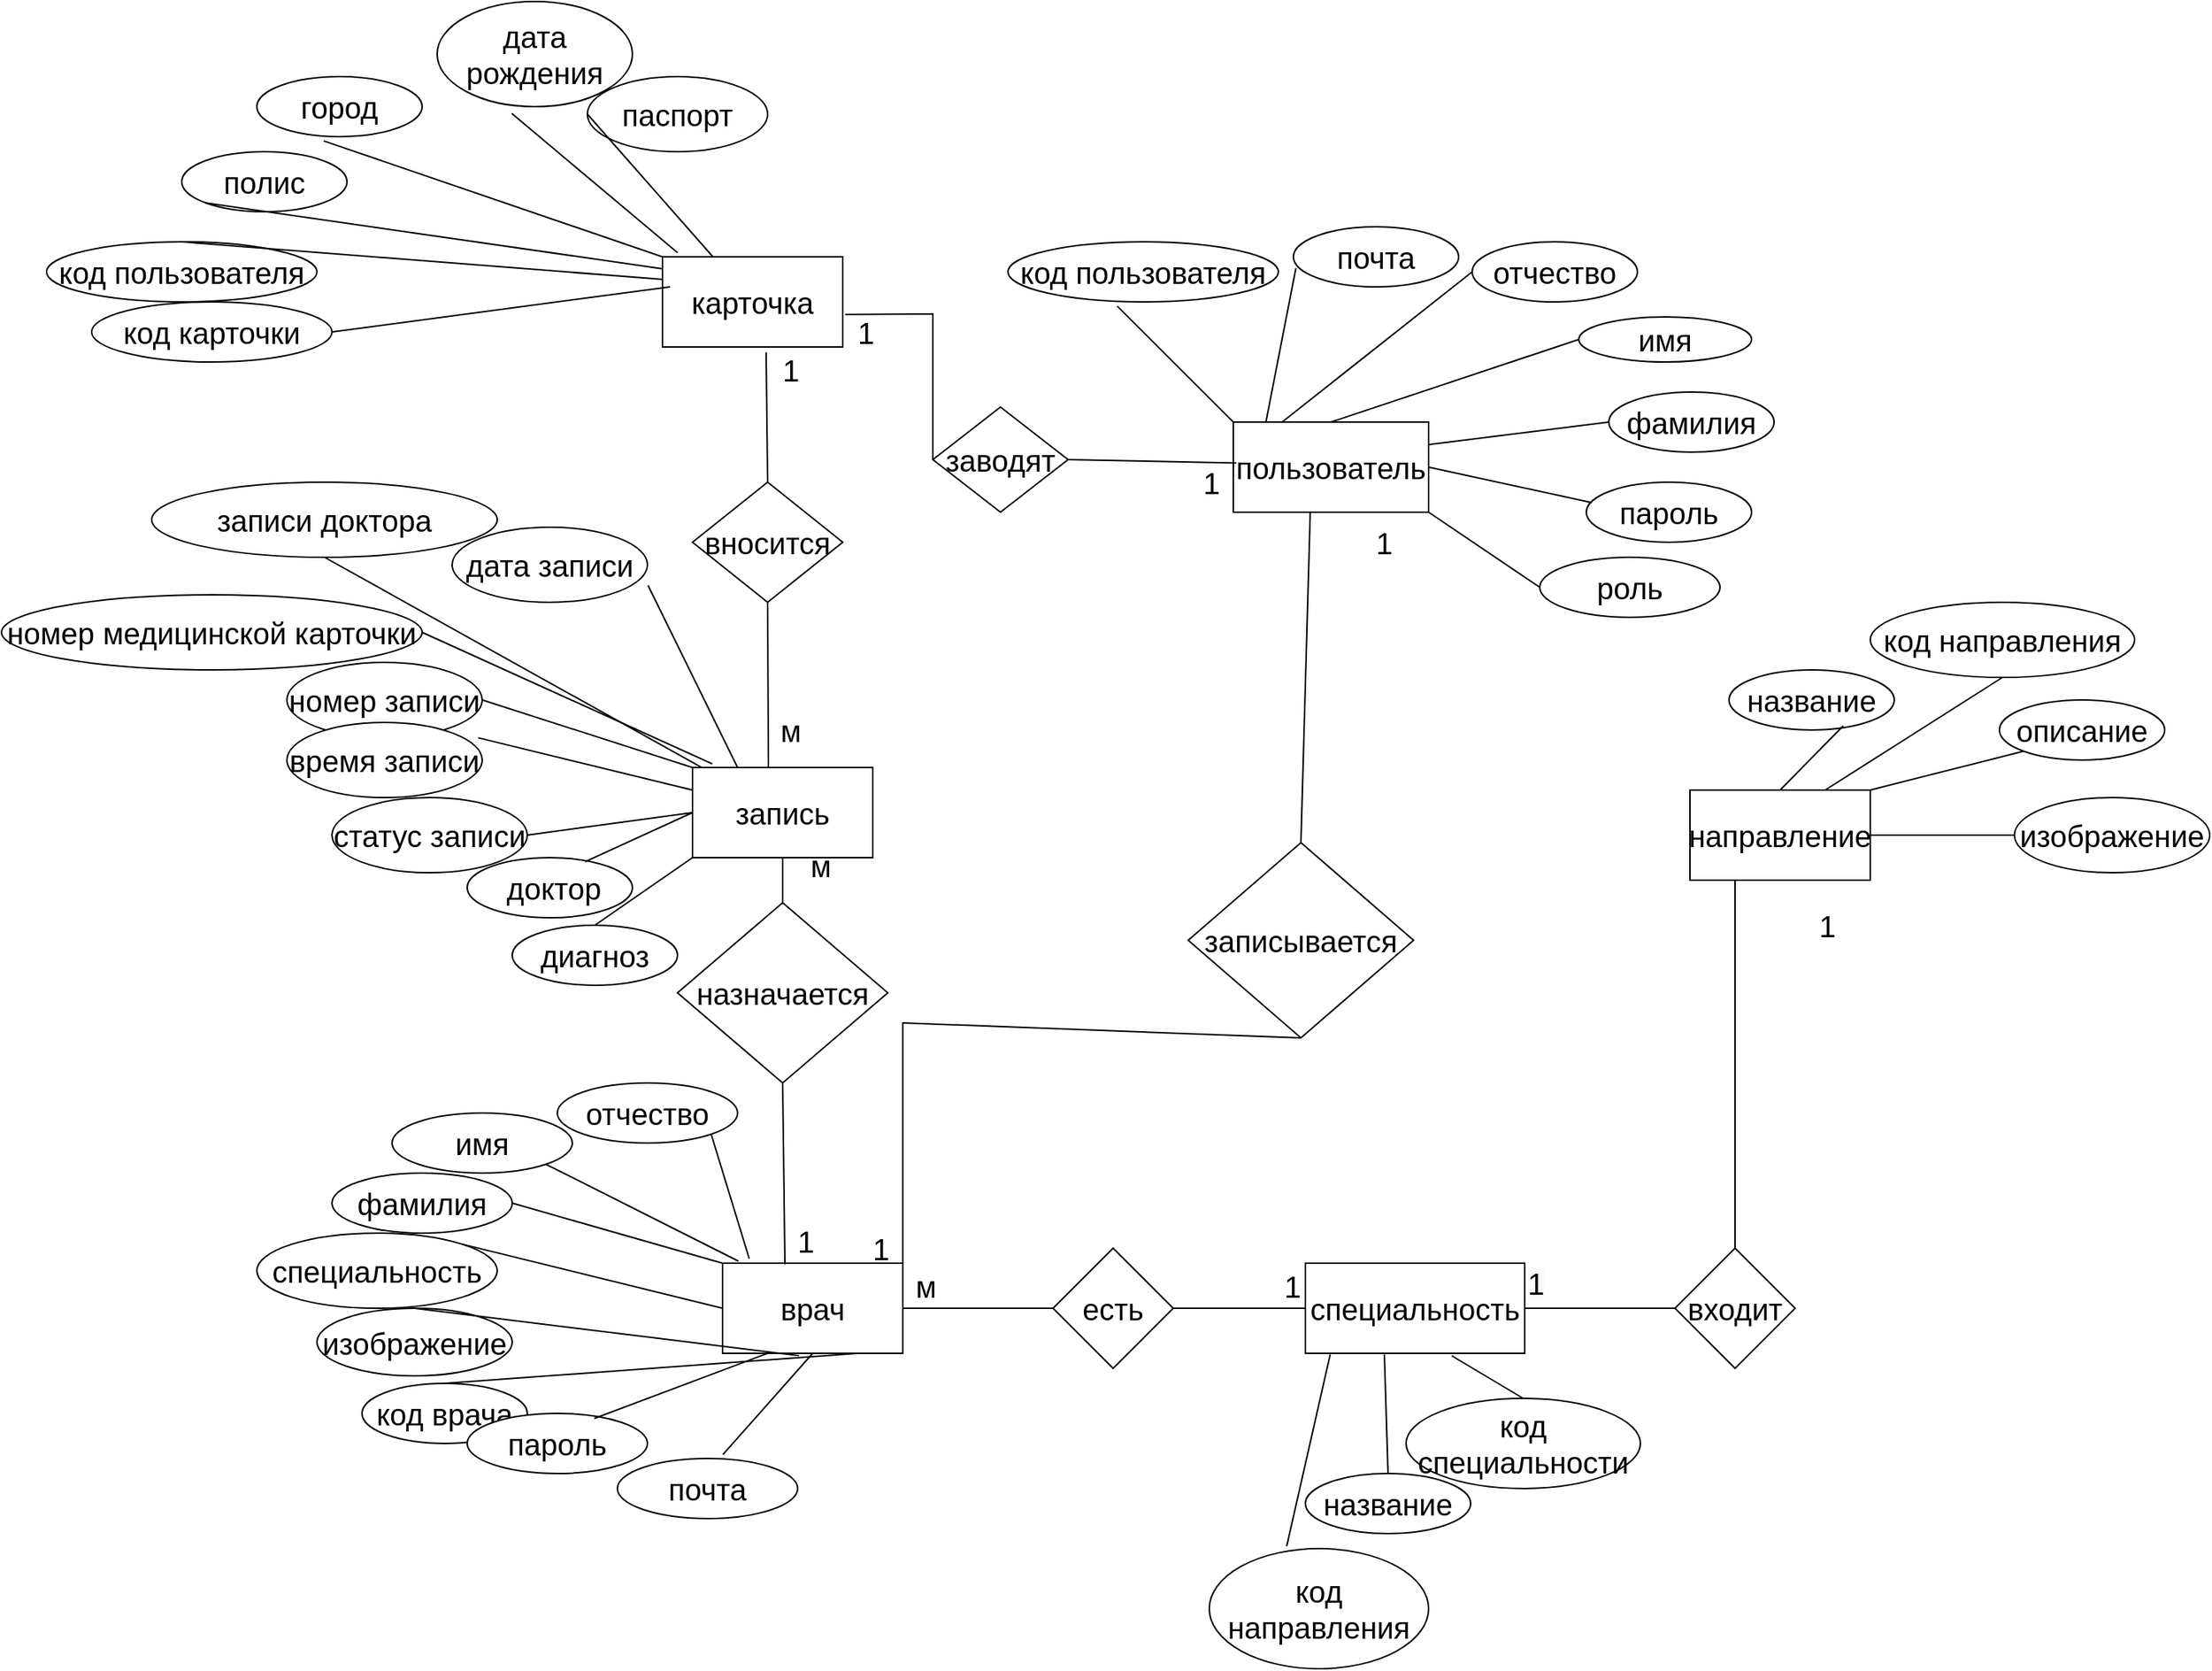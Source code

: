 <mxfile version="24.5.1" type="device">
  <diagram id="C5RBs43oDa-KdzZeNtuy" name="Page-1">
    <mxGraphModel dx="2736" dy="2298" grid="1" gridSize="10" guides="1" tooltips="1" connect="1" arrows="1" fold="1" page="1" pageScale="1" pageWidth="827" pageHeight="1169" math="0" shadow="0">
      <root>
        <mxCell id="WIyWlLk6GJQsqaUBKTNV-0" />
        <mxCell id="WIyWlLk6GJQsqaUBKTNV-1" parent="WIyWlLk6GJQsqaUBKTNV-0" />
        <mxCell id="fLtGwt295DTugF5iX0_y-0" value="пользователь" style="rounded=0;whiteSpace=wrap;html=1;fontSize=20;" parent="WIyWlLk6GJQsqaUBKTNV-1" vertex="1">
          <mxGeometry x="210" y="50" width="130" height="60" as="geometry" />
        </mxCell>
        <mxCell id="fLtGwt295DTugF5iX0_y-1" value="карточка" style="rounded=0;whiteSpace=wrap;html=1;fontSize=20;" parent="WIyWlLk6GJQsqaUBKTNV-1" vertex="1">
          <mxGeometry x="-170" y="-60" width="120" height="60" as="geometry" />
        </mxCell>
        <mxCell id="fLtGwt295DTugF5iX0_y-2" value="врач" style="rounded=0;whiteSpace=wrap;html=1;fontSize=20;" parent="WIyWlLk6GJQsqaUBKTNV-1" vertex="1">
          <mxGeometry x="-130" y="610" width="120" height="60" as="geometry" />
        </mxCell>
        <mxCell id="fLtGwt295DTugF5iX0_y-3" value="специальность" style="rounded=0;whiteSpace=wrap;html=1;fontSize=20;" parent="WIyWlLk6GJQsqaUBKTNV-1" vertex="1">
          <mxGeometry x="258" y="610" width="146" height="60" as="geometry" />
        </mxCell>
        <mxCell id="fLtGwt295DTugF5iX0_y-4" value="запись" style="rounded=0;whiteSpace=wrap;html=1;fontSize=20;" parent="WIyWlLk6GJQsqaUBKTNV-1" vertex="1">
          <mxGeometry x="-150" y="280" width="120" height="60" as="geometry" />
        </mxCell>
        <mxCell id="fLtGwt295DTugF5iX0_y-5" value="есть" style="rhombus;whiteSpace=wrap;html=1;fontSize=20;" parent="WIyWlLk6GJQsqaUBKTNV-1" vertex="1">
          <mxGeometry x="90" y="600" width="80" height="80" as="geometry" />
        </mxCell>
        <mxCell id="fLtGwt295DTugF5iX0_y-6" value="" style="endArrow=none;html=1;rounded=0;entryX=0;entryY=0.5;entryDx=0;entryDy=0;exitX=1;exitY=0.5;exitDx=0;exitDy=0;fontSize=20;" parent="WIyWlLk6GJQsqaUBKTNV-1" source="fLtGwt295DTugF5iX0_y-2" target="fLtGwt295DTugF5iX0_y-5" edge="1">
          <mxGeometry width="50" height="50" relative="1" as="geometry">
            <mxPoint x="150" y="620" as="sourcePoint" />
            <mxPoint x="200" y="570" as="targetPoint" />
          </mxGeometry>
        </mxCell>
        <mxCell id="fLtGwt295DTugF5iX0_y-7" value="" style="endArrow=none;html=1;rounded=0;entryX=0;entryY=0.5;entryDx=0;entryDy=0;exitX=1;exitY=0.5;exitDx=0;exitDy=0;fontSize=20;" parent="WIyWlLk6GJQsqaUBKTNV-1" source="fLtGwt295DTugF5iX0_y-5" target="fLtGwt295DTugF5iX0_y-3" edge="1">
          <mxGeometry width="50" height="50" relative="1" as="geometry">
            <mxPoint x="290" y="620" as="sourcePoint" />
            <mxPoint x="340" y="570" as="targetPoint" />
          </mxGeometry>
        </mxCell>
        <mxCell id="fLtGwt295DTugF5iX0_y-8" value="записывается" style="rhombus;whiteSpace=wrap;html=1;fontSize=20;" parent="WIyWlLk6GJQsqaUBKTNV-1" vertex="1">
          <mxGeometry x="180" y="330" width="150" height="130" as="geometry" />
        </mxCell>
        <mxCell id="fLtGwt295DTugF5iX0_y-9" value="" style="endArrow=none;html=1;rounded=0;entryX=0.394;entryY=0.996;entryDx=0;entryDy=0;exitX=0.5;exitY=0;exitDx=0;exitDy=0;entryPerimeter=0;fontSize=20;" parent="WIyWlLk6GJQsqaUBKTNV-1" source="fLtGwt295DTugF5iX0_y-8" target="fLtGwt295DTugF5iX0_y-0" edge="1">
          <mxGeometry width="50" height="50" relative="1" as="geometry">
            <mxPoint x="170" y="370" as="sourcePoint" />
            <mxPoint x="80" y="70" as="targetPoint" />
          </mxGeometry>
        </mxCell>
        <mxCell id="fLtGwt295DTugF5iX0_y-10" value="" style="endArrow=none;html=1;rounded=0;entryX=0.5;entryY=1;entryDx=0;entryDy=0;exitX=1;exitY=0;exitDx=0;exitDy=0;fontSize=20;" parent="WIyWlLk6GJQsqaUBKTNV-1" source="fLtGwt295DTugF5iX0_y-2" target="fLtGwt295DTugF5iX0_y-8" edge="1">
          <mxGeometry width="50" height="50" relative="1" as="geometry">
            <mxPoint x="-90" y="160" as="sourcePoint" />
            <mxPoint x="-40" y="110" as="targetPoint" />
            <Array as="points">
              <mxPoint x="-10" y="450" />
            </Array>
          </mxGeometry>
        </mxCell>
        <mxCell id="fLtGwt295DTugF5iX0_y-11" value="назначается" style="rhombus;whiteSpace=wrap;html=1;fontSize=20;" parent="WIyWlLk6GJQsqaUBKTNV-1" vertex="1">
          <mxGeometry x="-160" y="370" width="140" height="120" as="geometry" />
        </mxCell>
        <mxCell id="fLtGwt295DTugF5iX0_y-12" value="" style="endArrow=none;html=1;rounded=0;entryX=0.5;entryY=1;entryDx=0;entryDy=0;exitX=0.346;exitY=0.012;exitDx=0;exitDy=0;exitPerimeter=0;fontSize=20;" parent="WIyWlLk6GJQsqaUBKTNV-1" source="fLtGwt295DTugF5iX0_y-2" target="fLtGwt295DTugF5iX0_y-11" edge="1">
          <mxGeometry width="50" height="50" relative="1" as="geometry">
            <mxPoint x="-60" y="590" as="sourcePoint" />
            <mxPoint x="-70" y="530" as="targetPoint" />
            <Array as="points" />
          </mxGeometry>
        </mxCell>
        <mxCell id="fLtGwt295DTugF5iX0_y-13" value="" style="endArrow=none;html=1;rounded=0;entryX=0.5;entryY=1;entryDx=0;entryDy=0;exitX=0.5;exitY=0;exitDx=0;exitDy=0;fontSize=20;" parent="WIyWlLk6GJQsqaUBKTNV-1" source="fLtGwt295DTugF5iX0_y-11" target="fLtGwt295DTugF5iX0_y-4" edge="1">
          <mxGeometry width="50" height="50" relative="1" as="geometry">
            <mxPoint x="-80" y="360" as="sourcePoint" />
            <mxPoint x="-30" y="310" as="targetPoint" />
          </mxGeometry>
        </mxCell>
        <mxCell id="fLtGwt295DTugF5iX0_y-14" value="вносится" style="rhombus;whiteSpace=wrap;html=1;fontSize=20;" parent="WIyWlLk6GJQsqaUBKTNV-1" vertex="1">
          <mxGeometry x="-150" y="90" width="100" height="80" as="geometry" />
        </mxCell>
        <mxCell id="fLtGwt295DTugF5iX0_y-15" value="заводят" style="rhombus;whiteSpace=wrap;html=1;fontSize=20;" parent="WIyWlLk6GJQsqaUBKTNV-1" vertex="1">
          <mxGeometry x="10" y="40" width="90" height="70" as="geometry" />
        </mxCell>
        <mxCell id="fLtGwt295DTugF5iX0_y-16" value="" style="endArrow=none;html=1;rounded=0;entryX=1.067;entryY=0.181;entryDx=0;entryDy=0;exitX=1;exitY=0.5;exitDx=0;exitDy=0;entryPerimeter=0;fontSize=20;" parent="WIyWlLk6GJQsqaUBKTNV-1" source="fLtGwt295DTugF5iX0_y-15" target="fLtGwt295DTugF5iX0_y-24" edge="1">
          <mxGeometry width="50" height="50" relative="1" as="geometry">
            <mxPoint x="140" y="130" as="sourcePoint" />
            <mxPoint x="190" y="80" as="targetPoint" />
          </mxGeometry>
        </mxCell>
        <mxCell id="fLtGwt295DTugF5iX0_y-17" value="" style="endArrow=none;html=1;rounded=0;entryX=0.575;entryY=1.061;entryDx=0;entryDy=0;exitX=0.5;exitY=0;exitDx=0;exitDy=0;entryPerimeter=0;fontSize=20;" parent="WIyWlLk6GJQsqaUBKTNV-1" source="fLtGwt295DTugF5iX0_y-14" target="fLtGwt295DTugF5iX0_y-1" edge="1">
          <mxGeometry width="50" height="50" relative="1" as="geometry">
            <mxPoint x="140" y="220" as="sourcePoint" />
            <mxPoint x="210" y="170" as="targetPoint" />
          </mxGeometry>
        </mxCell>
        <mxCell id="fLtGwt295DTugF5iX0_y-18" value="" style="endArrow=none;html=1;rounded=0;entryX=0.5;entryY=1;entryDx=0;entryDy=0;exitX=0.421;exitY=-0.006;exitDx=0;exitDy=0;exitPerimeter=0;fontSize=20;" parent="WIyWlLk6GJQsqaUBKTNV-1" source="fLtGwt295DTugF5iX0_y-4" target="fLtGwt295DTugF5iX0_y-14" edge="1">
          <mxGeometry width="50" height="50" relative="1" as="geometry">
            <mxPoint x="-20" y="190" as="sourcePoint" />
            <mxPoint x="30" y="140" as="targetPoint" />
          </mxGeometry>
        </mxCell>
        <mxCell id="fLtGwt295DTugF5iX0_y-20" value="" style="endArrow=none;html=1;rounded=0;entryX=0;entryY=0.5;entryDx=0;entryDy=0;exitX=1.014;exitY=0.639;exitDx=0;exitDy=0;exitPerimeter=0;fontSize=20;" parent="WIyWlLk6GJQsqaUBKTNV-1" source="fLtGwt295DTugF5iX0_y-1" target="fLtGwt295DTugF5iX0_y-15" edge="1">
          <mxGeometry width="50" height="50" relative="1" as="geometry">
            <mxPoint x="160" y="220" as="sourcePoint" />
            <mxPoint x="210" y="170" as="targetPoint" />
            <Array as="points">
              <mxPoint x="10" y="-22" />
            </Array>
          </mxGeometry>
        </mxCell>
        <mxCell id="fLtGwt295DTugF5iX0_y-21" value="1" style="text;html=1;align=center;verticalAlign=middle;resizable=0;points=[];autosize=1;strokeColor=none;fillColor=none;fontSize=20;" parent="WIyWlLk6GJQsqaUBKTNV-1" vertex="1">
          <mxGeometry x="-100" y="-5" width="30" height="40" as="geometry" />
        </mxCell>
        <mxCell id="fLtGwt295DTugF5iX0_y-23" value="м" style="text;html=1;align=center;verticalAlign=middle;resizable=0;points=[];autosize=1;strokeColor=none;fillColor=none;fontSize=20;" parent="WIyWlLk6GJQsqaUBKTNV-1" vertex="1">
          <mxGeometry x="-105" y="235" width="40" height="40" as="geometry" />
        </mxCell>
        <mxCell id="fLtGwt295DTugF5iX0_y-24" value="1" style="text;html=1;align=center;verticalAlign=middle;resizable=0;points=[];autosize=1;strokeColor=none;fillColor=none;fontSize=20;" parent="WIyWlLk6GJQsqaUBKTNV-1" vertex="1">
          <mxGeometry x="180" y="70" width="30" height="40" as="geometry" />
        </mxCell>
        <mxCell id="fLtGwt295DTugF5iX0_y-27" value="м" style="text;html=1;align=center;verticalAlign=middle;resizable=0;points=[];autosize=1;strokeColor=none;fillColor=none;fontSize=20;" parent="WIyWlLk6GJQsqaUBKTNV-1" vertex="1">
          <mxGeometry x="-85" y="325" width="40" height="40" as="geometry" />
        </mxCell>
        <mxCell id="fLtGwt295DTugF5iX0_y-28" value="1" style="text;html=1;align=center;verticalAlign=middle;resizable=0;points=[];autosize=1;strokeColor=none;fillColor=none;fontSize=20;" parent="WIyWlLk6GJQsqaUBKTNV-1" vertex="1">
          <mxGeometry x="-90" y="575" width="30" height="40" as="geometry" />
        </mxCell>
        <mxCell id="fLtGwt295DTugF5iX0_y-29" value="м" style="text;html=1;align=center;verticalAlign=middle;resizable=0;points=[];autosize=1;strokeColor=none;fillColor=none;fontSize=20;" parent="WIyWlLk6GJQsqaUBKTNV-1" vertex="1">
          <mxGeometry x="-15" y="605" width="40" height="40" as="geometry" />
        </mxCell>
        <mxCell id="fLtGwt295DTugF5iX0_y-30" value="1" style="text;html=1;align=center;verticalAlign=middle;resizable=0;points=[];autosize=1;strokeColor=none;fillColor=none;fontSize=20;" parent="WIyWlLk6GJQsqaUBKTNV-1" vertex="1">
          <mxGeometry x="234" y="605" width="30" height="40" as="geometry" />
        </mxCell>
        <mxCell id="fLtGwt295DTugF5iX0_y-31" value="дата рождения" style="ellipse;whiteSpace=wrap;html=1;fontSize=20;" parent="WIyWlLk6GJQsqaUBKTNV-1" vertex="1">
          <mxGeometry x="-320" y="-230" width="130" height="70" as="geometry" />
        </mxCell>
        <mxCell id="fLtGwt295DTugF5iX0_y-32" value="фамилия" style="ellipse;whiteSpace=wrap;html=1;fontSize=20;" parent="WIyWlLk6GJQsqaUBKTNV-1" vertex="1">
          <mxGeometry x="460" y="30" width="110" height="40" as="geometry" />
        </mxCell>
        <mxCell id="fLtGwt295DTugF5iX0_y-33" value="почта" style="ellipse;whiteSpace=wrap;html=1;fontSize=20;" parent="WIyWlLk6GJQsqaUBKTNV-1" vertex="1">
          <mxGeometry x="250" y="-80" width="110" height="40" as="geometry" />
        </mxCell>
        <mxCell id="fLtGwt295DTugF5iX0_y-34" value="пароль" style="ellipse;whiteSpace=wrap;html=1;fontSize=20;" parent="WIyWlLk6GJQsqaUBKTNV-1" vertex="1">
          <mxGeometry x="445" y="90" width="110" height="40" as="geometry" />
        </mxCell>
        <mxCell id="fLtGwt295DTugF5iX0_y-35" value="" style="endArrow=none;html=1;rounded=0;entryX=0.033;entryY=0.34;entryDx=0;entryDy=0;entryPerimeter=0;exitX=1;exitY=0.5;exitDx=0;exitDy=0;fontSize=20;" parent="WIyWlLk6GJQsqaUBKTNV-1" source="fLtGwt295DTugF5iX0_y-0" target="fLtGwt295DTugF5iX0_y-34" edge="1">
          <mxGeometry width="50" height="50" relative="1" as="geometry">
            <mxPoint x="340" y="110" as="sourcePoint" />
            <mxPoint x="390" y="60" as="targetPoint" />
          </mxGeometry>
        </mxCell>
        <mxCell id="fLtGwt295DTugF5iX0_y-36" value="" style="endArrow=none;html=1;rounded=0;entryX=0;entryY=0.5;entryDx=0;entryDy=0;exitX=1;exitY=0.25;exitDx=0;exitDy=0;fontSize=20;" parent="WIyWlLk6GJQsqaUBKTNV-1" source="fLtGwt295DTugF5iX0_y-0" target="fLtGwt295DTugF5iX0_y-32" edge="1">
          <mxGeometry width="50" height="50" relative="1" as="geometry">
            <mxPoint x="340" y="100" as="sourcePoint" />
            <mxPoint x="390" y="50" as="targetPoint" />
          </mxGeometry>
        </mxCell>
        <mxCell id="fLtGwt295DTugF5iX0_y-37" value="" style="endArrow=none;html=1;rounded=0;entryX=0.382;entryY=1.065;entryDx=0;entryDy=0;exitX=0.084;exitY=-0.046;exitDx=0;exitDy=0;exitPerimeter=0;fontSize=20;entryPerimeter=0;" parent="WIyWlLk6GJQsqaUBKTNV-1" source="fLtGwt295DTugF5iX0_y-1" target="fLtGwt295DTugF5iX0_y-31" edge="1">
          <mxGeometry width="50" height="50" relative="1" as="geometry">
            <mxPoint x="-550" y="-90" as="sourcePoint" />
            <mxPoint x="-500" y="-140" as="targetPoint" />
          </mxGeometry>
        </mxCell>
        <mxCell id="fLtGwt295DTugF5iX0_y-38" value="" style="endArrow=none;html=1;rounded=0;entryX=0.015;entryY=0.69;entryDx=0;entryDy=0;entryPerimeter=0;exitX=0.167;exitY=0;exitDx=0;exitDy=0;exitPerimeter=0;fontSize=20;" parent="WIyWlLk6GJQsqaUBKTNV-1" source="fLtGwt295DTugF5iX0_y-0" target="fLtGwt295DTugF5iX0_y-33" edge="1">
          <mxGeometry width="50" height="50" relative="1" as="geometry">
            <mxPoint x="170" y="330" as="sourcePoint" />
            <mxPoint x="220" y="280" as="targetPoint" />
          </mxGeometry>
        </mxCell>
        <mxCell id="fLtGwt295DTugF5iX0_y-39" value="код пользователя" style="ellipse;whiteSpace=wrap;html=1;fontSize=20;" parent="WIyWlLk6GJQsqaUBKTNV-1" vertex="1">
          <mxGeometry x="60" y="-70" width="180" height="40" as="geometry" />
        </mxCell>
        <mxCell id="fLtGwt295DTugF5iX0_y-40" value="" style="endArrow=none;html=1;rounded=0;entryX=0.404;entryY=1.07;entryDx=0;entryDy=0;entryPerimeter=0;exitX=0;exitY=0;exitDx=0;exitDy=0;fontSize=20;" parent="WIyWlLk6GJQsqaUBKTNV-1" source="fLtGwt295DTugF5iX0_y-0" target="fLtGwt295DTugF5iX0_y-39" edge="1">
          <mxGeometry width="50" height="50" relative="1" as="geometry">
            <mxPoint x="170" y="250" as="sourcePoint" />
            <mxPoint x="220" y="200" as="targetPoint" />
          </mxGeometry>
        </mxCell>
        <mxCell id="fLtGwt295DTugF5iX0_y-42" value="код специальности" style="ellipse;whiteSpace=wrap;html=1;fontSize=20;" parent="WIyWlLk6GJQsqaUBKTNV-1" vertex="1">
          <mxGeometry x="325" y="700" width="156" height="60" as="geometry" />
        </mxCell>
        <mxCell id="fLtGwt295DTugF5iX0_y-43" value="название" style="ellipse;whiteSpace=wrap;html=1;fontSize=20;" parent="WIyWlLk6GJQsqaUBKTNV-1" vertex="1">
          <mxGeometry x="258" y="750" width="110" height="40" as="geometry" />
        </mxCell>
        <mxCell id="fLtGwt295DTugF5iX0_y-44" value="код направления" style="ellipse;whiteSpace=wrap;html=1;fontSize=20;" parent="WIyWlLk6GJQsqaUBKTNV-1" vertex="1">
          <mxGeometry x="194" y="800" width="146" height="80" as="geometry" />
        </mxCell>
        <mxCell id="fLtGwt295DTugF5iX0_y-49" value="" style="endArrow=none;html=1;rounded=0;exitX=0.5;exitY=0;exitDx=0;exitDy=0;entryX=0.667;entryY=1.027;entryDx=0;entryDy=0;entryPerimeter=0;fontSize=20;" parent="WIyWlLk6GJQsqaUBKTNV-1" source="fLtGwt295DTugF5iX0_y-42" target="fLtGwt295DTugF5iX0_y-3" edge="1">
          <mxGeometry width="50" height="50" relative="1" as="geometry">
            <mxPoint x="304" y="720" as="sourcePoint" />
            <mxPoint x="354" y="660" as="targetPoint" />
          </mxGeometry>
        </mxCell>
        <mxCell id="fLtGwt295DTugF5iX0_y-51" value="" style="endArrow=none;html=1;rounded=0;entryX=0.5;entryY=0;entryDx=0;entryDy=0;exitX=0.36;exitY=1.013;exitDx=0;exitDy=0;exitPerimeter=0;fontSize=20;" parent="WIyWlLk6GJQsqaUBKTNV-1" source="fLtGwt295DTugF5iX0_y-3" target="fLtGwt295DTugF5iX0_y-43" edge="1">
          <mxGeometry width="50" height="50" relative="1" as="geometry">
            <mxPoint x="44" y="630" as="sourcePoint" />
            <mxPoint x="94" y="580" as="targetPoint" />
          </mxGeometry>
        </mxCell>
        <mxCell id="fLtGwt295DTugF5iX0_y-53" value="" style="endArrow=none;html=1;rounded=0;exitX=0.353;exitY=-0.02;exitDx=0;exitDy=0;exitPerimeter=0;entryX=0.113;entryY=1.013;entryDx=0;entryDy=0;entryPerimeter=0;fontSize=20;" parent="WIyWlLk6GJQsqaUBKTNV-1" source="fLtGwt295DTugF5iX0_y-44" target="fLtGwt295DTugF5iX0_y-3" edge="1">
          <mxGeometry width="50" height="50" relative="1" as="geometry">
            <mxPoint x="44" y="630" as="sourcePoint" />
            <mxPoint x="94" y="580" as="targetPoint" />
          </mxGeometry>
        </mxCell>
        <mxCell id="fLtGwt295DTugF5iX0_y-55" value="код карточки" style="ellipse;whiteSpace=wrap;html=1;fontSize=20;" parent="WIyWlLk6GJQsqaUBKTNV-1" vertex="1">
          <mxGeometry x="-550" y="-30" width="160" height="40" as="geometry" />
        </mxCell>
        <mxCell id="fLtGwt295DTugF5iX0_y-57" value="диагноз" style="ellipse;whiteSpace=wrap;html=1;fontSize=20;" parent="WIyWlLk6GJQsqaUBKTNV-1" vertex="1">
          <mxGeometry x="-270" y="385" width="110" height="40" as="geometry" />
        </mxCell>
        <mxCell id="fLtGwt295DTugF5iX0_y-59" value="код пользователя" style="ellipse;whiteSpace=wrap;html=1;fontSize=20;" parent="WIyWlLk6GJQsqaUBKTNV-1" vertex="1">
          <mxGeometry x="-580" y="-70" width="180" height="40" as="geometry" />
        </mxCell>
        <mxCell id="fLtGwt295DTugF5iX0_y-60" value="" style="endArrow=none;html=1;rounded=0;entryX=0.5;entryY=0;entryDx=0;entryDy=0;exitX=0;exitY=0.25;exitDx=0;exitDy=0;fontSize=20;" parent="WIyWlLk6GJQsqaUBKTNV-1" source="fLtGwt295DTugF5iX0_y-1" target="fLtGwt295DTugF5iX0_y-59" edge="1">
          <mxGeometry width="50" height="50" relative="1" as="geometry">
            <mxPoint x="-570" y="-200" as="sourcePoint" />
            <mxPoint x="-520" y="-250" as="targetPoint" />
          </mxGeometry>
        </mxCell>
        <mxCell id="fLtGwt295DTugF5iX0_y-62" value="" style="endArrow=none;html=1;rounded=0;exitX=0.5;exitY=0;exitDx=0;exitDy=0;entryX=0;entryY=1;entryDx=0;entryDy=0;fontSize=20;" parent="WIyWlLk6GJQsqaUBKTNV-1" source="fLtGwt295DTugF5iX0_y-57" target="fLtGwt295DTugF5iX0_y-4" edge="1">
          <mxGeometry width="50" height="50" relative="1" as="geometry">
            <mxPoint x="140" y="220" as="sourcePoint" />
            <mxPoint x="190" y="170" as="targetPoint" />
          </mxGeometry>
        </mxCell>
        <mxCell id="fLtGwt295DTugF5iX0_y-63" value="" style="endArrow=none;html=1;rounded=0;entryX=1;entryY=0.5;entryDx=0;entryDy=0;exitX=0.042;exitY=0.333;exitDx=0;exitDy=0;exitPerimeter=0;fontSize=20;" parent="WIyWlLk6GJQsqaUBKTNV-1" source="fLtGwt295DTugF5iX0_y-1" target="fLtGwt295DTugF5iX0_y-55" edge="1">
          <mxGeometry width="50" height="50" relative="1" as="geometry">
            <mxPoint x="-570" y="-200" as="sourcePoint" />
            <mxPoint x="-520" y="-250" as="targetPoint" />
          </mxGeometry>
        </mxCell>
        <mxCell id="fLtGwt295DTugF5iX0_y-64" value="специальность" style="ellipse;whiteSpace=wrap;html=1;fontSize=20;" parent="WIyWlLk6GJQsqaUBKTNV-1" vertex="1">
          <mxGeometry x="-440" y="590" width="160" height="50" as="geometry" />
        </mxCell>
        <mxCell id="fLtGwt295DTugF5iX0_y-65" value="код врача" style="ellipse;whiteSpace=wrap;html=1;fontSize=20;" parent="WIyWlLk6GJQsqaUBKTNV-1" vertex="1">
          <mxGeometry x="-370" y="690" width="110" height="40" as="geometry" />
        </mxCell>
        <mxCell id="fLtGwt295DTugF5iX0_y-70" value="изображение" style="ellipse;whiteSpace=wrap;html=1;fontSize=20;" parent="WIyWlLk6GJQsqaUBKTNV-1" vertex="1">
          <mxGeometry x="-400" y="640" width="130" height="45" as="geometry" />
        </mxCell>
        <mxCell id="fLtGwt295DTugF5iX0_y-71" value="" style="endArrow=none;html=1;rounded=0;entryX=0.5;entryY=0;entryDx=0;entryDy=0;exitX=0.424;exitY=1.026;exitDx=0;exitDy=0;exitPerimeter=0;fontSize=20;" parent="WIyWlLk6GJQsqaUBKTNV-1" source="fLtGwt295DTugF5iX0_y-2" target="fLtGwt295DTugF5iX0_y-70" edge="1">
          <mxGeometry width="50" height="50" relative="1" as="geometry">
            <mxPoint x="160" y="890" as="sourcePoint" />
            <mxPoint x="210" y="840" as="targetPoint" />
          </mxGeometry>
        </mxCell>
        <mxCell id="fLtGwt295DTugF5iX0_y-72" value="" style="endArrow=none;html=1;rounded=0;exitX=0.5;exitY=0;exitDx=0;exitDy=0;entryX=0.75;entryY=1;entryDx=0;entryDy=0;fontSize=20;" parent="WIyWlLk6GJQsqaUBKTNV-1" source="fLtGwt295DTugF5iX0_y-65" target="fLtGwt295DTugF5iX0_y-2" edge="1">
          <mxGeometry width="50" height="50" relative="1" as="geometry">
            <mxPoint x="160" y="890" as="sourcePoint" />
            <mxPoint x="210" y="840" as="targetPoint" />
          </mxGeometry>
        </mxCell>
        <mxCell id="fLtGwt295DTugF5iX0_y-73" value="" style="endArrow=none;html=1;rounded=0;exitX=1;exitY=0;exitDx=0;exitDy=0;entryX=0;entryY=0.5;entryDx=0;entryDy=0;fontSize=20;" parent="WIyWlLk6GJQsqaUBKTNV-1" source="fLtGwt295DTugF5iX0_y-64" target="fLtGwt295DTugF5iX0_y-2" edge="1">
          <mxGeometry width="50" height="50" relative="1" as="geometry">
            <mxPoint x="160" y="890" as="sourcePoint" />
            <mxPoint x="210" y="840" as="targetPoint" />
          </mxGeometry>
        </mxCell>
        <mxCell id="fLtGwt295DTugF5iX0_y-76" value="номер записи" style="ellipse;whiteSpace=wrap;html=1;fontSize=20;" parent="WIyWlLk6GJQsqaUBKTNV-1" vertex="1">
          <mxGeometry x="-420" y="210" width="130" height="50" as="geometry" />
        </mxCell>
        <mxCell id="fLtGwt295DTugF5iX0_y-77" value="&amp;nbsp;доктор" style="ellipse;whiteSpace=wrap;html=1;fontSize=20;" parent="WIyWlLk6GJQsqaUBKTNV-1" vertex="1">
          <mxGeometry x="-300" y="340" width="110" height="40" as="geometry" />
        </mxCell>
        <mxCell id="fLtGwt295DTugF5iX0_y-78" value="номер медицинской карточки" style="ellipse;whiteSpace=wrap;html=1;fontSize=20;" parent="WIyWlLk6GJQsqaUBKTNV-1" vertex="1">
          <mxGeometry x="-610" y="165" width="280" height="50" as="geometry" />
        </mxCell>
        <mxCell id="fLtGwt295DTugF5iX0_y-79" value="дата записи" style="ellipse;whiteSpace=wrap;html=1;fontSize=20;" parent="WIyWlLk6GJQsqaUBKTNV-1" vertex="1">
          <mxGeometry x="-310" y="120" width="130" height="50" as="geometry" />
        </mxCell>
        <mxCell id="fLtGwt295DTugF5iX0_y-81" value="время записи" style="ellipse;whiteSpace=wrap;html=1;fontSize=20;" parent="WIyWlLk6GJQsqaUBKTNV-1" vertex="1">
          <mxGeometry x="-420" y="250" width="130" height="50" as="geometry" />
        </mxCell>
        <mxCell id="fLtGwt295DTugF5iX0_y-83" value="" style="endArrow=none;html=1;rounded=0;exitX=0.714;exitY=0.068;exitDx=0;exitDy=0;exitPerimeter=0;entryX=0;entryY=0.5;entryDx=0;entryDy=0;fontSize=20;" parent="WIyWlLk6GJQsqaUBKTNV-1" source="fLtGwt295DTugF5iX0_y-77" target="fLtGwt295DTugF5iX0_y-4" edge="1">
          <mxGeometry width="50" height="50" relative="1" as="geometry">
            <mxPoint x="190" y="350" as="sourcePoint" />
            <mxPoint x="240" y="300" as="targetPoint" />
          </mxGeometry>
        </mxCell>
        <mxCell id="fLtGwt295DTugF5iX0_y-84" value="" style="endArrow=none;html=1;rounded=0;exitX=0.979;exitY=0.204;exitDx=0;exitDy=0;exitPerimeter=0;entryX=0;entryY=0.25;entryDx=0;entryDy=0;fontSize=20;" parent="WIyWlLk6GJQsqaUBKTNV-1" source="fLtGwt295DTugF5iX0_y-81" target="fLtGwt295DTugF5iX0_y-4" edge="1">
          <mxGeometry width="50" height="50" relative="1" as="geometry">
            <mxPoint x="190" y="350" as="sourcePoint" />
            <mxPoint x="-150" y="300" as="targetPoint" />
          </mxGeometry>
        </mxCell>
        <mxCell id="fLtGwt295DTugF5iX0_y-85" value="" style="endArrow=none;html=1;rounded=0;exitX=1;exitY=0.5;exitDx=0;exitDy=0;entryX=0;entryY=0;entryDx=0;entryDy=0;fontSize=20;" parent="WIyWlLk6GJQsqaUBKTNV-1" source="fLtGwt295DTugF5iX0_y-76" target="fLtGwt295DTugF5iX0_y-4" edge="1">
          <mxGeometry width="50" height="50" relative="1" as="geometry">
            <mxPoint x="190" y="350" as="sourcePoint" />
            <mxPoint x="240" y="300" as="targetPoint" />
          </mxGeometry>
        </mxCell>
        <mxCell id="fLtGwt295DTugF5iX0_y-86" value="" style="endArrow=none;html=1;rounded=0;exitX=1;exitY=0.5;exitDx=0;exitDy=0;entryX=0.11;entryY=-0.04;entryDx=0;entryDy=0;entryPerimeter=0;fontSize=20;" parent="WIyWlLk6GJQsqaUBKTNV-1" source="fLtGwt295DTugF5iX0_y-78" target="fLtGwt295DTugF5iX0_y-4" edge="1">
          <mxGeometry width="50" height="50" relative="1" as="geometry">
            <mxPoint x="190" y="350" as="sourcePoint" />
            <mxPoint x="240" y="300" as="targetPoint" />
          </mxGeometry>
        </mxCell>
        <mxCell id="fLtGwt295DTugF5iX0_y-87" value="" style="endArrow=none;html=1;rounded=0;exitX=1.003;exitY=0.775;exitDx=0;exitDy=0;exitPerimeter=0;entryX=0.25;entryY=0;entryDx=0;entryDy=0;fontSize=20;" parent="WIyWlLk6GJQsqaUBKTNV-1" source="fLtGwt295DTugF5iX0_y-79" target="fLtGwt295DTugF5iX0_y-4" edge="1">
          <mxGeometry width="50" height="50" relative="1" as="geometry">
            <mxPoint x="190" y="350" as="sourcePoint" />
            <mxPoint x="240" y="300" as="targetPoint" />
          </mxGeometry>
        </mxCell>
        <mxCell id="TH1MmDIYgOjLztTfOu1U-2" value="имя" style="ellipse;whiteSpace=wrap;html=1;fontSize=20;" parent="WIyWlLk6GJQsqaUBKTNV-1" vertex="1">
          <mxGeometry x="440" y="-20" width="115" height="30" as="geometry" />
        </mxCell>
        <mxCell id="TH1MmDIYgOjLztTfOu1U-3" value="" style="endArrow=none;html=1;rounded=0;entryX=0;entryY=0.5;entryDx=0;entryDy=0;exitX=0.5;exitY=0;exitDx=0;exitDy=0;fontSize=20;" parent="WIyWlLk6GJQsqaUBKTNV-1" source="fLtGwt295DTugF5iX0_y-0" target="TH1MmDIYgOjLztTfOu1U-2" edge="1">
          <mxGeometry width="50" height="50" relative="1" as="geometry">
            <mxPoint x="530" y="110.0" as="sourcePoint" />
            <mxPoint x="580" y="65" as="targetPoint" />
          </mxGeometry>
        </mxCell>
        <mxCell id="TH1MmDIYgOjLztTfOu1U-4" value="отчество" style="ellipse;whiteSpace=wrap;html=1;fontSize=20;" parent="WIyWlLk6GJQsqaUBKTNV-1" vertex="1">
          <mxGeometry x="369" y="-70" width="110" height="40" as="geometry" />
        </mxCell>
        <mxCell id="TH1MmDIYgOjLztTfOu1U-5" value="" style="endArrow=none;html=1;rounded=0;entryX=0;entryY=0.5;entryDx=0;entryDy=0;exitX=0.25;exitY=0;exitDx=0;exitDy=0;fontSize=20;" parent="WIyWlLk6GJQsqaUBKTNV-1" source="fLtGwt295DTugF5iX0_y-0" target="TH1MmDIYgOjLztTfOu1U-4" edge="1">
          <mxGeometry width="50" height="50" relative="1" as="geometry">
            <mxPoint x="405" y="57.5" as="sourcePoint" />
            <mxPoint x="455" y="12.5" as="targetPoint" />
          </mxGeometry>
        </mxCell>
        <mxCell id="TH1MmDIYgOjLztTfOu1U-10" value="паспорт" style="ellipse;whiteSpace=wrap;html=1;fontSize=20;" parent="WIyWlLk6GJQsqaUBKTNV-1" vertex="1">
          <mxGeometry x="-220" y="-180" width="120" height="50" as="geometry" />
        </mxCell>
        <mxCell id="TH1MmDIYgOjLztTfOu1U-11" value="" style="endArrow=none;html=1;rounded=0;entryX=0;entryY=0.5;entryDx=0;entryDy=0;fontSize=20;" parent="WIyWlLk6GJQsqaUBKTNV-1" source="fLtGwt295DTugF5iX0_y-1" target="TH1MmDIYgOjLztTfOu1U-10" edge="1">
          <mxGeometry width="50" height="50" relative="1" as="geometry">
            <mxPoint x="-210" y="-262.5" as="sourcePoint" />
            <mxPoint x="-160" y="-307.5" as="targetPoint" />
          </mxGeometry>
        </mxCell>
        <mxCell id="TH1MmDIYgOjLztTfOu1U-12" value="город" style="ellipse;whiteSpace=wrap;html=1;fontSize=20;" parent="WIyWlLk6GJQsqaUBKTNV-1" vertex="1">
          <mxGeometry x="-440" y="-180" width="110" height="40" as="geometry" />
        </mxCell>
        <mxCell id="TH1MmDIYgOjLztTfOu1U-13" value="" style="endArrow=none;html=1;rounded=0;entryX=0.404;entryY=1.07;entryDx=0;entryDy=0;entryPerimeter=0;exitX=0;exitY=0;exitDx=0;exitDy=0;fontSize=20;" parent="WIyWlLk6GJQsqaUBKTNV-1" source="fLtGwt295DTugF5iX0_y-1" target="TH1MmDIYgOjLztTfOu1U-12" edge="1">
          <mxGeometry width="50" height="50" relative="1" as="geometry">
            <mxPoint x="-460" y="-380.0" as="sourcePoint" />
            <mxPoint x="-600" y="-230" as="targetPoint" />
          </mxGeometry>
        </mxCell>
        <mxCell id="TH1MmDIYgOjLztTfOu1U-14" value="" style="endArrow=none;html=1;rounded=0;entryX=0.5;entryY=1;entryDx=0;entryDy=0;fontSize=20;" parent="WIyWlLk6GJQsqaUBKTNV-1" source="fLtGwt295DTugF5iX0_y-4" target="kJmuDE8QeEQOOdniS6ML-0" edge="1">
          <mxGeometry width="50" height="50" relative="1" as="geometry">
            <mxPoint x="130" y="360" as="sourcePoint" />
            <mxPoint x="406.109" y="355.858" as="targetPoint" />
          </mxGeometry>
        </mxCell>
        <mxCell id="TH1MmDIYgOjLztTfOu1U-16" value="полис" style="ellipse;whiteSpace=wrap;html=1;fontSize=20;" parent="WIyWlLk6GJQsqaUBKTNV-1" vertex="1">
          <mxGeometry x="-490" y="-130" width="110" height="40" as="geometry" />
        </mxCell>
        <mxCell id="TH1MmDIYgOjLztTfOu1U-17" value="" style="endArrow=none;html=1;rounded=0;entryX=0;entryY=1;entryDx=0;entryDy=0;exitX=-0.005;exitY=0.131;exitDx=0;exitDy=0;exitPerimeter=0;fontSize=20;" parent="WIyWlLk6GJQsqaUBKTNV-1" source="fLtGwt295DTugF5iX0_y-1" target="TH1MmDIYgOjLztTfOu1U-16" edge="1">
          <mxGeometry width="50" height="50" relative="1" as="geometry">
            <mxPoint x="-840" y="-502.5" as="sourcePoint" />
            <mxPoint x="-620" y="-485" as="targetPoint" />
          </mxGeometry>
        </mxCell>
        <mxCell id="Hr_rQK-t9yleDtHFgTo0-0" value="направление" style="rounded=0;whiteSpace=wrap;html=1;fontSize=20;" parent="WIyWlLk6GJQsqaUBKTNV-1" vertex="1">
          <mxGeometry x="514" y="295" width="120" height="60" as="geometry" />
        </mxCell>
        <mxCell id="Hr_rQK-t9yleDtHFgTo0-1" value="входит" style="rhombus;whiteSpace=wrap;html=1;fontSize=20;" parent="WIyWlLk6GJQsqaUBKTNV-1" vertex="1">
          <mxGeometry x="504" y="600" width="80" height="80" as="geometry" />
        </mxCell>
        <mxCell id="Hr_rQK-t9yleDtHFgTo0-2" value="" style="endArrow=none;html=1;rounded=0;entryX=0.25;entryY=1;entryDx=0;entryDy=0;exitX=0.5;exitY=0;exitDx=0;exitDy=0;fontSize=20;" parent="WIyWlLk6GJQsqaUBKTNV-1" source="Hr_rQK-t9yleDtHFgTo0-1" target="Hr_rQK-t9yleDtHFgTo0-0" edge="1">
          <mxGeometry width="50" height="50" relative="1" as="geometry">
            <mxPoint x="434" y="330" as="sourcePoint" />
            <mxPoint x="504" y="260" as="targetPoint" />
          </mxGeometry>
        </mxCell>
        <mxCell id="Hr_rQK-t9yleDtHFgTo0-3" value="1" style="text;html=1;align=center;verticalAlign=middle;resizable=0;points=[];autosize=1;strokeColor=none;fillColor=none;fontSize=20;" parent="WIyWlLk6GJQsqaUBKTNV-1" vertex="1">
          <mxGeometry x="590" y="365" width="30" height="40" as="geometry" />
        </mxCell>
        <mxCell id="Hr_rQK-t9yleDtHFgTo0-4" value="код направления" style="ellipse;whiteSpace=wrap;html=1;fontSize=20;" parent="WIyWlLk6GJQsqaUBKTNV-1" vertex="1">
          <mxGeometry x="634" y="170" width="176" height="50" as="geometry" />
        </mxCell>
        <mxCell id="Hr_rQK-t9yleDtHFgTo0-5" value="название" style="ellipse;whiteSpace=wrap;html=1;fontSize=20;" parent="WIyWlLk6GJQsqaUBKTNV-1" vertex="1">
          <mxGeometry x="540" y="215" width="110" height="40" as="geometry" />
        </mxCell>
        <mxCell id="Hr_rQK-t9yleDtHFgTo0-6" value="описание" style="ellipse;whiteSpace=wrap;html=1;fontSize=20;" parent="WIyWlLk6GJQsqaUBKTNV-1" vertex="1">
          <mxGeometry x="720" y="235" width="110" height="40" as="geometry" />
        </mxCell>
        <mxCell id="Hr_rQK-t9yleDtHFgTo0-7" value="изображение" style="ellipse;whiteSpace=wrap;html=1;fontSize=20;" parent="WIyWlLk6GJQsqaUBKTNV-1" vertex="1">
          <mxGeometry x="730" y="300" width="130" height="50" as="geometry" />
        </mxCell>
        <mxCell id="Hr_rQK-t9yleDtHFgTo0-8" value="" style="endArrow=none;html=1;rounded=0;exitX=0.5;exitY=1;exitDx=0;exitDy=0;entryX=0.75;entryY=0;entryDx=0;entryDy=0;fontSize=20;" parent="WIyWlLk6GJQsqaUBKTNV-1" source="Hr_rQK-t9yleDtHFgTo0-4" target="Hr_rQK-t9yleDtHFgTo0-0" edge="1">
          <mxGeometry width="50" height="50" relative="1" as="geometry">
            <mxPoint x="604" y="410" as="sourcePoint" />
            <mxPoint x="654" y="350" as="targetPoint" />
          </mxGeometry>
        </mxCell>
        <mxCell id="Hr_rQK-t9yleDtHFgTo0-9" value="" style="endArrow=none;html=1;rounded=0;entryX=0.691;entryY=0.931;entryDx=0;entryDy=0;exitX=0.5;exitY=0;exitDx=0;exitDy=0;fontSize=20;entryPerimeter=0;" parent="WIyWlLk6GJQsqaUBKTNV-1" source="Hr_rQK-t9yleDtHFgTo0-0" target="Hr_rQK-t9yleDtHFgTo0-5" edge="1">
          <mxGeometry width="50" height="50" relative="1" as="geometry">
            <mxPoint x="344" y="320" as="sourcePoint" />
            <mxPoint x="394" y="270" as="targetPoint" />
          </mxGeometry>
        </mxCell>
        <mxCell id="Hr_rQK-t9yleDtHFgTo0-10" value="" style="endArrow=none;html=1;rounded=0;exitX=0;exitY=0.5;exitDx=0;exitDy=0;entryX=1;entryY=0.5;entryDx=0;entryDy=0;fontSize=20;" parent="WIyWlLk6GJQsqaUBKTNV-1" source="Hr_rQK-t9yleDtHFgTo0-7" target="Hr_rQK-t9yleDtHFgTo0-0" edge="1">
          <mxGeometry width="50" height="50" relative="1" as="geometry">
            <mxPoint x="344" y="320" as="sourcePoint" />
            <mxPoint x="394" y="270" as="targetPoint" />
          </mxGeometry>
        </mxCell>
        <mxCell id="Hr_rQK-t9yleDtHFgTo0-11" value="" style="endArrow=none;html=1;rounded=0;exitX=0;exitY=1;exitDx=0;exitDy=0;entryX=1;entryY=0;entryDx=0;entryDy=0;fontSize=20;" parent="WIyWlLk6GJQsqaUBKTNV-1" source="Hr_rQK-t9yleDtHFgTo0-6" target="Hr_rQK-t9yleDtHFgTo0-0" edge="1">
          <mxGeometry width="50" height="50" relative="1" as="geometry">
            <mxPoint x="344" y="320" as="sourcePoint" />
            <mxPoint x="394" y="270" as="targetPoint" />
          </mxGeometry>
        </mxCell>
        <mxCell id="Hr_rQK-t9yleDtHFgTo0-12" value="" style="endArrow=none;html=1;rounded=0;entryX=1;entryY=0.5;entryDx=0;entryDy=0;exitX=0;exitY=0.5;exitDx=0;exitDy=0;fontSize=20;" parent="WIyWlLk6GJQsqaUBKTNV-1" source="Hr_rQK-t9yleDtHFgTo0-1" target="fLtGwt295DTugF5iX0_y-3" edge="1">
          <mxGeometry width="50" height="50" relative="1" as="geometry">
            <mxPoint x="84" y="630" as="sourcePoint" />
            <mxPoint x="134" y="580" as="targetPoint" />
          </mxGeometry>
        </mxCell>
        <mxCell id="Hr_rQK-t9yleDtHFgTo0-13" value="&lt;span style=&quot;color: rgb(0, 0, 0); font-family: Helvetica; font-size: 20px; font-style: normal; font-variant-ligatures: normal; font-variant-caps: normal; font-weight: 400; letter-spacing: normal; orphans: 2; text-align: center; text-indent: 0px; text-transform: none; widows: 2; word-spacing: 0px; -webkit-text-stroke-width: 0px; background-color: rgb(251, 251, 251); text-decoration-thickness: initial; text-decoration-style: initial; text-decoration-color: initial; float: none; display: inline !important;&quot;&gt;1&lt;/span&gt;" style="text;whiteSpace=wrap;html=1;fontSize=20;" parent="WIyWlLk6GJQsqaUBKTNV-1" vertex="1">
          <mxGeometry x="404" y="605" width="40" height="40" as="geometry" />
        </mxCell>
        <mxCell id="kJmuDE8QeEQOOdniS6ML-0" value="записи доктора" style="ellipse;whiteSpace=wrap;html=1;fontSize=20;" parent="WIyWlLk6GJQsqaUBKTNV-1" vertex="1">
          <mxGeometry x="-510" y="90" width="230" height="50" as="geometry" />
        </mxCell>
        <mxCell id="kJmuDE8QeEQOOdniS6ML-3" value="статус записи" style="ellipse;whiteSpace=wrap;html=1;fontSize=20;" parent="WIyWlLk6GJQsqaUBKTNV-1" vertex="1">
          <mxGeometry x="-390" y="300" width="130" height="50" as="geometry" />
        </mxCell>
        <mxCell id="kJmuDE8QeEQOOdniS6ML-4" value="" style="endArrow=none;html=1;rounded=0;exitX=0;exitY=0.5;exitDx=0;exitDy=0;entryX=1;entryY=0.5;entryDx=0;entryDy=0;fontSize=20;" parent="WIyWlLk6GJQsqaUBKTNV-1" source="fLtGwt295DTugF5iX0_y-4" target="kJmuDE8QeEQOOdniS6ML-3" edge="1">
          <mxGeometry width="50" height="50" relative="1" as="geometry">
            <mxPoint x="250" y="290" as="sourcePoint" />
            <mxPoint x="300" y="240" as="targetPoint" />
          </mxGeometry>
        </mxCell>
        <mxCell id="kJmuDE8QeEQOOdniS6ML-9" value="роль" style="ellipse;whiteSpace=wrap;html=1;fontSize=20;" parent="WIyWlLk6GJQsqaUBKTNV-1" vertex="1">
          <mxGeometry x="414" y="140" width="120" height="40" as="geometry" />
        </mxCell>
        <mxCell id="kJmuDE8QeEQOOdniS6ML-11" value="" style="endArrow=none;html=1;rounded=0;entryX=0;entryY=0.5;entryDx=0;entryDy=0;exitX=1;exitY=1;exitDx=0;exitDy=0;fontSize=20;" parent="WIyWlLk6GJQsqaUBKTNV-1" source="fLtGwt295DTugF5iX0_y-0" target="kJmuDE8QeEQOOdniS6ML-9" edge="1">
          <mxGeometry width="50" height="50" relative="1" as="geometry">
            <mxPoint x="140" y="290" as="sourcePoint" />
            <mxPoint x="190" y="240" as="targetPoint" />
          </mxGeometry>
        </mxCell>
        <mxCell id="kJmuDE8QeEQOOdniS6ML-13" value="фамилия" style="ellipse;whiteSpace=wrap;html=1;fontSize=20;" parent="WIyWlLk6GJQsqaUBKTNV-1" vertex="1">
          <mxGeometry x="-390" y="550" width="120" height="40" as="geometry" />
        </mxCell>
        <mxCell id="kJmuDE8QeEQOOdniS6ML-14" value="" style="endArrow=none;html=1;rounded=0;exitX=1;exitY=0.5;exitDx=0;exitDy=0;entryX=0;entryY=0;entryDx=0;entryDy=0;fontSize=20;" parent="WIyWlLk6GJQsqaUBKTNV-1" source="kJmuDE8QeEQOOdniS6ML-13" target="fLtGwt295DTugF5iX0_y-2" edge="1">
          <mxGeometry width="50" height="50" relative="1" as="geometry">
            <mxPoint x="140" y="450" as="sourcePoint" />
            <mxPoint x="190" y="400" as="targetPoint" />
          </mxGeometry>
        </mxCell>
        <mxCell id="kJmuDE8QeEQOOdniS6ML-15" value="1" style="text;html=1;align=center;verticalAlign=middle;resizable=0;points=[];autosize=1;strokeColor=none;fillColor=none;fontSize=20;" parent="WIyWlLk6GJQsqaUBKTNV-1" vertex="1">
          <mxGeometry x="-50" y="-30" width="30" height="40" as="geometry" />
        </mxCell>
        <mxCell id="kJmuDE8QeEQOOdniS6ML-16" value="1" style="text;html=1;align=center;verticalAlign=middle;resizable=0;points=[];autosize=1;strokeColor=none;fillColor=none;fontSize=20;" parent="WIyWlLk6GJQsqaUBKTNV-1" vertex="1">
          <mxGeometry x="295" y="110" width="30" height="40" as="geometry" />
        </mxCell>
        <mxCell id="kJmuDE8QeEQOOdniS6ML-17" value="1" style="text;html=1;align=center;verticalAlign=middle;resizable=0;points=[];autosize=1;strokeColor=none;fillColor=none;fontSize=20;" parent="WIyWlLk6GJQsqaUBKTNV-1" vertex="1">
          <mxGeometry x="-40" y="580" width="30" height="40" as="geometry" />
        </mxCell>
        <mxCell id="BJQIyub2QJIR3Z30HZnA-0" value="имя" style="ellipse;whiteSpace=wrap;html=1;fontSize=20;" vertex="1" parent="WIyWlLk6GJQsqaUBKTNV-1">
          <mxGeometry x="-350" y="510" width="120" height="40" as="geometry" />
        </mxCell>
        <mxCell id="BJQIyub2QJIR3Z30HZnA-1" value="отчество" style="ellipse;whiteSpace=wrap;html=1;fontSize=20;" vertex="1" parent="WIyWlLk6GJQsqaUBKTNV-1">
          <mxGeometry x="-240" y="490" width="120" height="40" as="geometry" />
        </mxCell>
        <mxCell id="BJQIyub2QJIR3Z30HZnA-2" value="почта" style="ellipse;whiteSpace=wrap;html=1;fontSize=20;" vertex="1" parent="WIyWlLk6GJQsqaUBKTNV-1">
          <mxGeometry x="-200" y="740" width="120" height="40" as="geometry" />
        </mxCell>
        <mxCell id="BJQIyub2QJIR3Z30HZnA-3" value="пароль" style="ellipse;whiteSpace=wrap;html=1;fontSize=20;" vertex="1" parent="WIyWlLk6GJQsqaUBKTNV-1">
          <mxGeometry x="-300" y="710" width="120" height="40" as="geometry" />
        </mxCell>
        <mxCell id="BJQIyub2QJIR3Z30HZnA-4" style="edgeStyle=orthogonalEdgeStyle;rounded=0;orthogonalLoop=1;jettySize=auto;html=1;exitX=0.5;exitY=1;exitDx=0;exitDy=0;fontSize=20;" edge="1" parent="WIyWlLk6GJQsqaUBKTNV-1" source="BJQIyub2QJIR3Z30HZnA-2" target="BJQIyub2QJIR3Z30HZnA-2">
          <mxGeometry relative="1" as="geometry" />
        </mxCell>
        <mxCell id="BJQIyub2QJIR3Z30HZnA-6" value="" style="endArrow=none;html=1;rounded=0;exitX=1;exitY=1;exitDx=0;exitDy=0;entryX=0.148;entryY=-0.05;entryDx=0;entryDy=0;entryPerimeter=0;fontSize=20;" edge="1" parent="WIyWlLk6GJQsqaUBKTNV-1" source="BJQIyub2QJIR3Z30HZnA-1" target="fLtGwt295DTugF5iX0_y-2">
          <mxGeometry width="50" height="50" relative="1" as="geometry">
            <mxPoint x="-90" y="570" as="sourcePoint" />
            <mxPoint x="-40" y="520" as="targetPoint" />
          </mxGeometry>
        </mxCell>
        <mxCell id="BJQIyub2QJIR3Z30HZnA-7" value="" style="endArrow=none;html=1;rounded=0;exitX=1;exitY=1;exitDx=0;exitDy=0;entryX=0.088;entryY=-0.023;entryDx=0;entryDy=0;entryPerimeter=0;fontSize=20;" edge="1" parent="WIyWlLk6GJQsqaUBKTNV-1" source="BJQIyub2QJIR3Z30HZnA-0" target="fLtGwt295DTugF5iX0_y-2">
          <mxGeometry width="50" height="50" relative="1" as="geometry">
            <mxPoint x="-90" y="570" as="sourcePoint" />
            <mxPoint x="-40" y="520" as="targetPoint" />
          </mxGeometry>
        </mxCell>
        <mxCell id="BJQIyub2QJIR3Z30HZnA-8" value="" style="endArrow=none;html=1;rounded=0;exitX=0.705;exitY=0.085;exitDx=0;exitDy=0;exitPerimeter=0;fontSize=20;" edge="1" parent="WIyWlLk6GJQsqaUBKTNV-1" source="BJQIyub2QJIR3Z30HZnA-3">
          <mxGeometry width="50" height="50" relative="1" as="geometry">
            <mxPoint x="-90" y="570" as="sourcePoint" />
            <mxPoint x="-100" y="670" as="targetPoint" />
          </mxGeometry>
        </mxCell>
        <mxCell id="BJQIyub2QJIR3Z30HZnA-9" value="" style="endArrow=none;html=1;rounded=0;exitX=0.585;exitY=-0.065;exitDx=0;exitDy=0;exitPerimeter=0;entryX=0.5;entryY=1;entryDx=0;entryDy=0;fontSize=20;" edge="1" parent="WIyWlLk6GJQsqaUBKTNV-1" source="BJQIyub2QJIR3Z30HZnA-2" target="fLtGwt295DTugF5iX0_y-2">
          <mxGeometry width="50" height="50" relative="1" as="geometry">
            <mxPoint x="-90" y="570" as="sourcePoint" />
            <mxPoint x="-80" y="670" as="targetPoint" />
          </mxGeometry>
        </mxCell>
      </root>
    </mxGraphModel>
  </diagram>
</mxfile>
